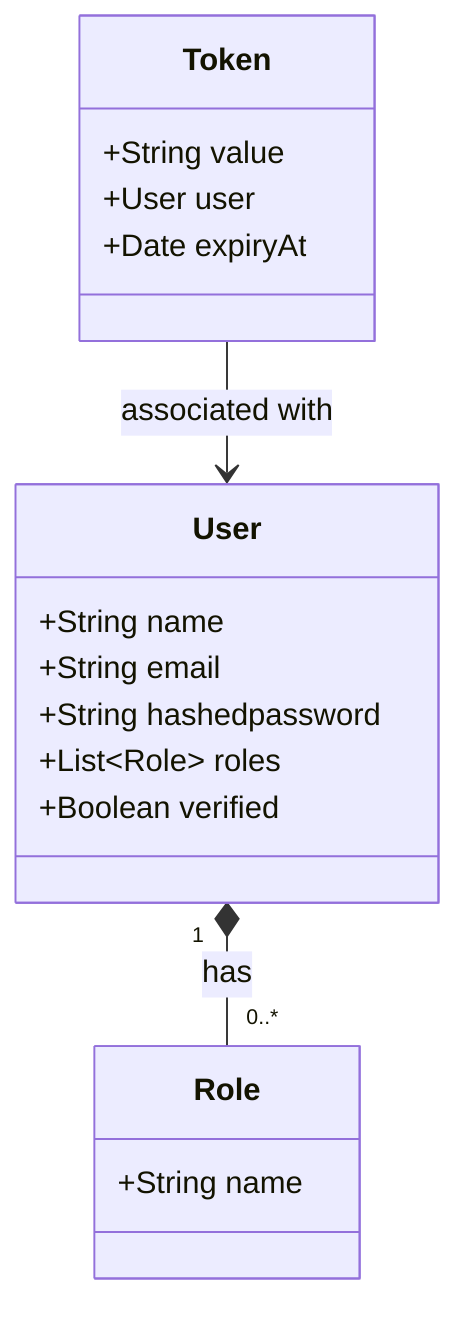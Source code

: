 classDiagram
    class User {
        +String name
        +String email
        +String hashedpassword
        +List~Role~ roles
        +Boolean verified
    }
    class Role {
        +String name
    }
    class Token {
        +String value
        +User user
        +Date expiryAt
    }

    User "1" *-- "0..*" Role : has
    Token --> User : associated with